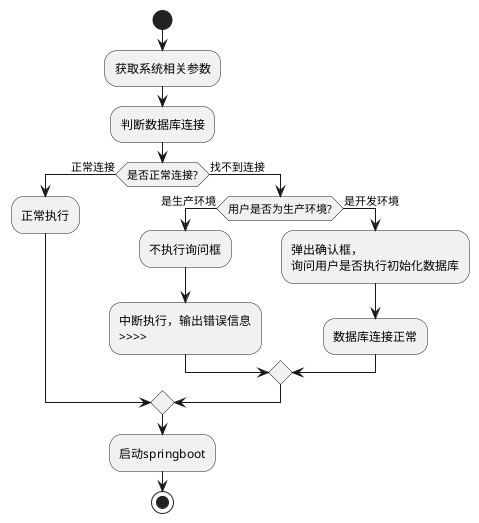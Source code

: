 @startuml
start
:获取系统相关参数;
:判断数据库连接;
if (是否正常连接?) then (正常连接)
:正常执行;
else (找不到连接)
  if(用户是否为生产环境?) then(是生产环境)
  :不执行询问框;
  :中断执行，输出错误信息
  >>>>;
  else(是开发环境)
  :弹出确认框，
  询问用户是否执行初始化数据库;
  :数据库连接正常;
  endif
endif

:启动springboot;
stop
@enduml
